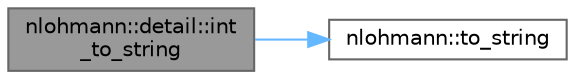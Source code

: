 digraph "nlohmann::detail::int_to_string"
{
 // LATEX_PDF_SIZE
  bgcolor="transparent";
  edge [fontname=Helvetica,fontsize=10,labelfontname=Helvetica,labelfontsize=10];
  node [fontname=Helvetica,fontsize=10,shape=box,height=0.2,width=0.4];
  rankdir="LR";
  Node1 [label="nlohmann::detail::int\l_to_string",height=0.2,width=0.4,color="gray40", fillcolor="grey60", style="filled", fontcolor="black",tooltip=" "];
  Node1 -> Node2 [color="steelblue1",style="solid"];
  Node2 [label="nlohmann::to_string",height=0.2,width=0.4,color="grey40", fillcolor="white", style="filled",URL="$a00476.html#a6ce645a0b8717757e096a5b5773b7a16",tooltip="user-defined to_string function for JSON values"];
}
